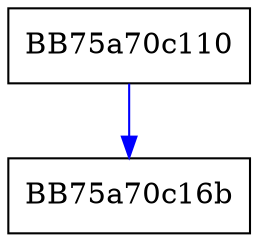 digraph CreateInstance {
  node [shape="box"];
  graph [splines=ortho];
  BB75a70c110 -> BB75a70c16b [color="blue"];
}